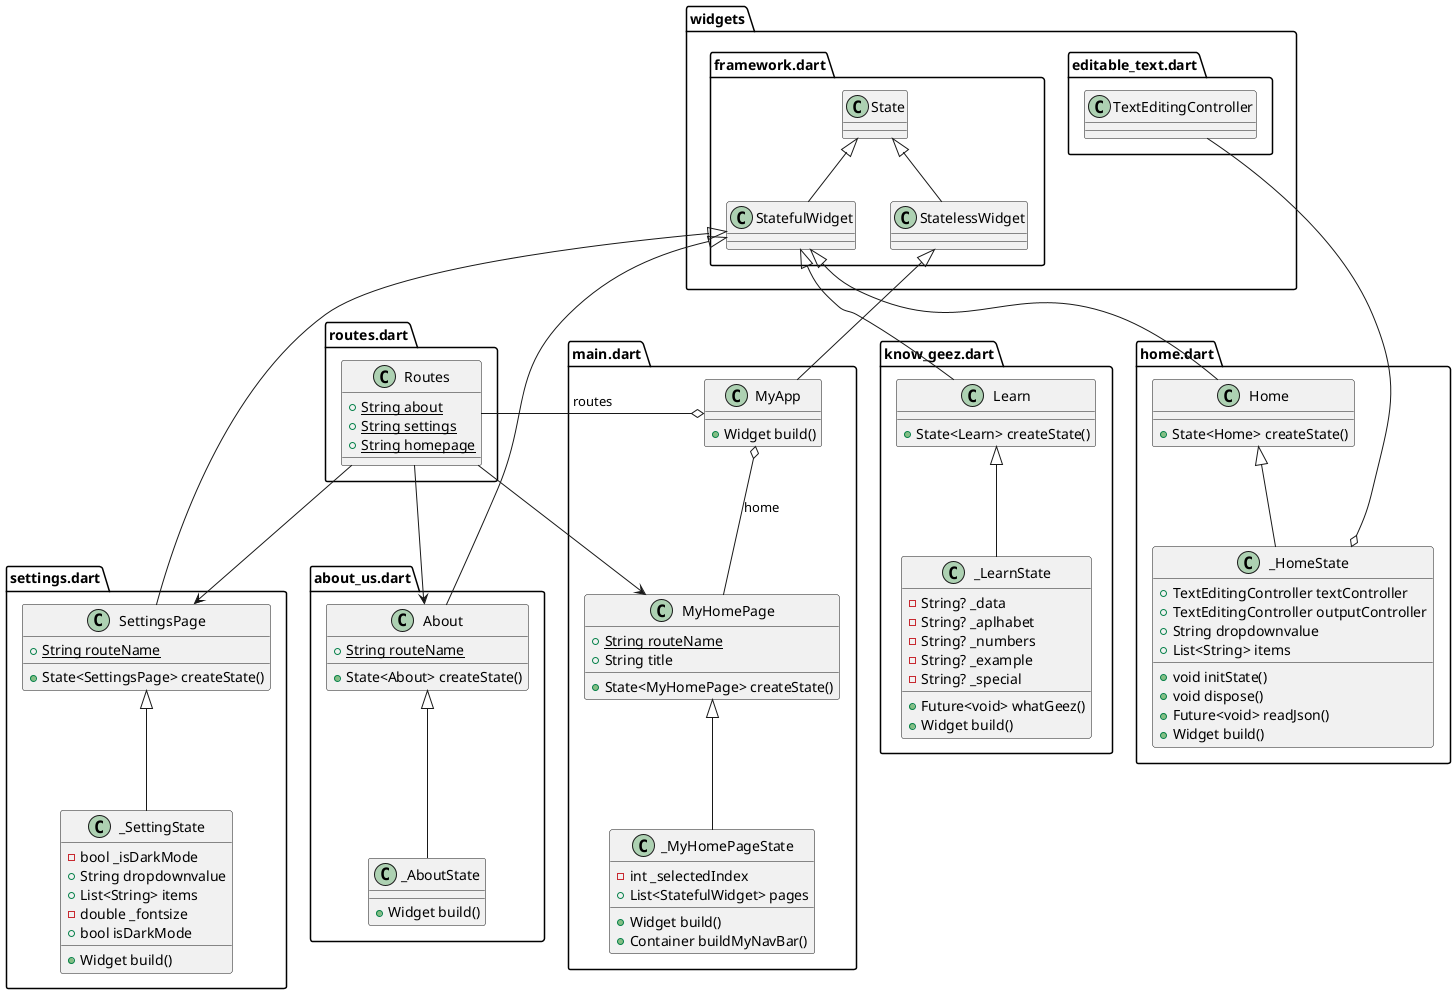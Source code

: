 @startuml class_diagram

set namespaceSeparator ::

class "about_us.dart::About" {
  {static} +String routeName
  +State<About> createState()
}

"widgets::framework.dart::StatefulWidget" <|-- "about_us.dart::About"

class "about_us.dart::_AboutState" {
  +Widget build()
}

"about_us.dart::About" <|-- "about_us.dart::_AboutState"

class "main.dart::MyApp" {
  +Widget build()
}

"widgets::framework.dart::StatelessWidget" <|-- "main.dart::MyApp"
"main.dart::MyApp" o-- "main.dart::MyHomePage": home
"main.dart::MyApp" o-- "routes.dart::Routes": routes

class "main.dart::MyHomePage" {
  {static} +String routeName
  +String title
  +State<MyHomePage> createState()
}

class "main.dart::_MyHomePageState" {
  -int _selectedIndex
  +List<StatefulWidget> pages
  +Widget build()
  +Container buildMyNavBar()
}

"main.dart::MyHomePage" <|-- "main.dart::_MyHomePageState"

class "settings.dart::SettingsPage" {
  {static} +String routeName
  +State<SettingsPage> createState()
}

"widgets::framework.dart::StatefulWidget" <|-- "settings.dart::SettingsPage"

class "settings.dart::_SettingState" {
  -bool _isDarkMode
  +String dropdownvalue
  +List<String> items
  -double _fontsize
  +bool isDarkMode
  +Widget build()
}

"settings.dart::SettingsPage" <|-- "settings.dart::_SettingState"

class "know_geez.dart::Learn" {
  +State<Learn> createState()
}

"widgets::framework.dart::StatefulWidget" <|-- "know_geez.dart::Learn"

class "know_geez.dart::_LearnState" {
  -String? _data
  -String? _aplhabet
  -String? _numbers
  -String? _example
  -String? _special
  +Future<void> whatGeez()
  +Widget build()
}

"know_geez.dart::Learn" <|-- "know_geez.dart::_LearnState"

class "home.dart::Home" {
  +State<Home> createState()
}

"widgets::framework.dart::StatefulWidget" <|-- "home.dart::Home"

class "home.dart::_HomeState" {
  +TextEditingController textController
  +TextEditingController outputController
  +String dropdownvalue
  +List<String> items
  +void initState()
  +void dispose()
  +Future<void> readJson()
  +Widget build()
}

"home.dart::_HomeState" o-- "widgets::editable_text.dart::TextEditingController"
"home.dart::Home" <|-- "home.dart::_HomeState"

class "routes.dart::Routes" {
  {static} +String about
  {static} +String settings
  {static} +String homepage
}

"routes.dart::Routes" --> "about_us.dart::About"
"routes.dart::Routes" --> "settings.dart::SettingsPage"
"routes.dart::Routes" --> "main.dart::MyHomePage"

"widgets::framework.dart::State" <|-- "widgets::framework.dart::StatefulWidget"
"widgets::framework.dart::State" <|-- "widgets::framework.dart::StatelessWidget"

@enduml